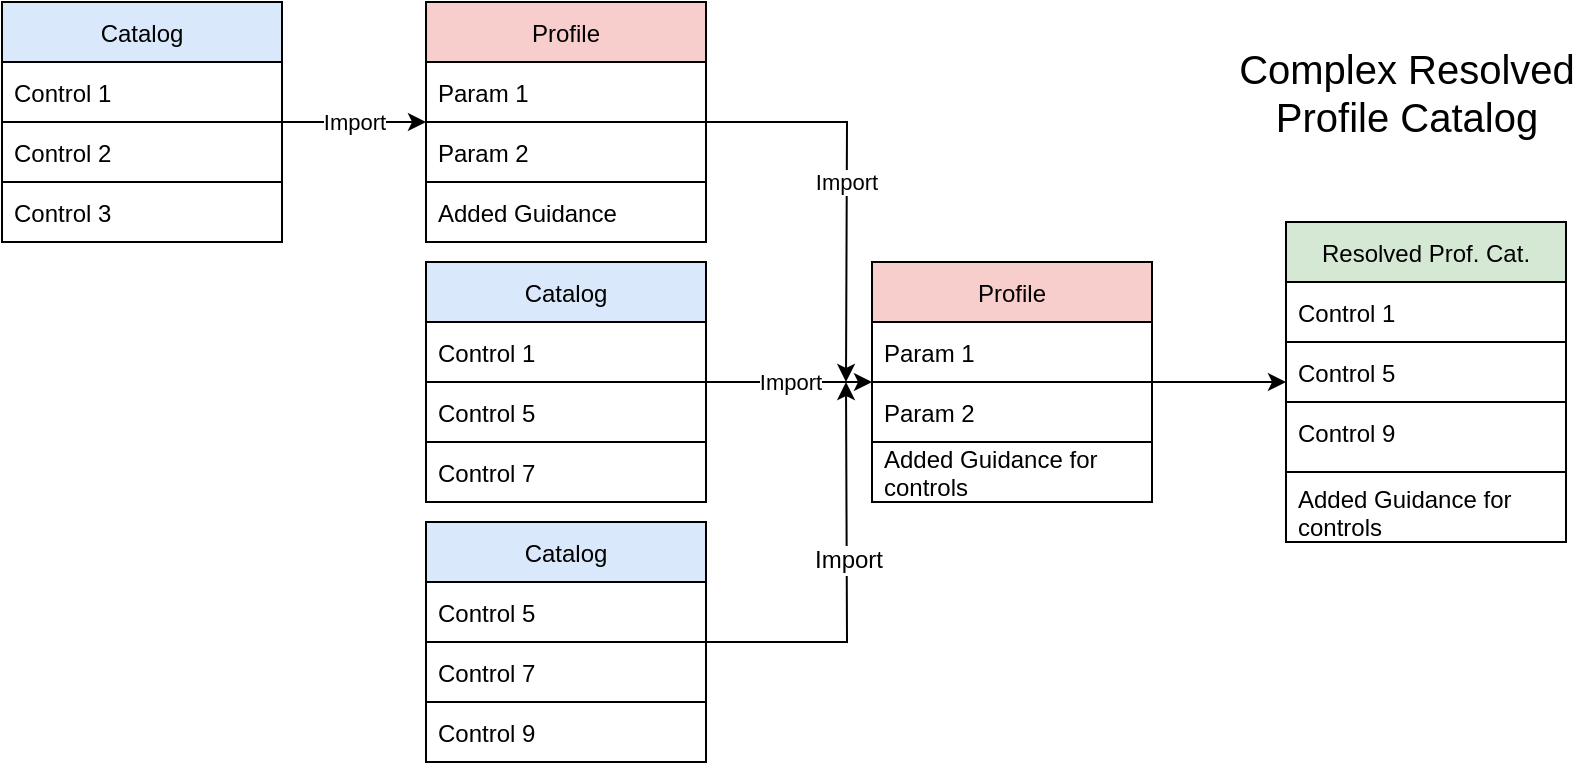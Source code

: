 <mxfile version="15.4.0" type="device"><diagram id="0IL5Hela0vqbwbp7OC4j" name="Page-1"><mxGraphModel dx="1088" dy="968" grid="1" gridSize="10" guides="1" tooltips="1" connect="1" arrows="1" fold="1" page="1" pageScale="1" pageWidth="850" pageHeight="1100" math="0" shadow="0"><root><mxCell id="0"/><mxCell id="1" parent="0"/><mxCell id="OHAkIiuO5vG4EDKMcC4A-1" value="Import" style="edgeStyle=orthogonalEdgeStyle;rounded=0;orthogonalLoop=1;jettySize=auto;html=1;" edge="1" parent="1" source="OHAkIiuO5vG4EDKMcC4A-2" target="OHAkIiuO5vG4EDKMcC4A-7"><mxGeometry relative="1" as="geometry"/></mxCell><mxCell id="OHAkIiuO5vG4EDKMcC4A-2" value="Catalog" style="swimlane;fontStyle=0;childLayout=stackLayout;horizontal=1;startSize=30;horizontalStack=0;resizeParent=1;resizeParentMax=0;resizeLast=0;collapsible=1;marginBottom=0;fillColor=#dae8fc;strokeColor=default;" vertex="1" parent="1"><mxGeometry x="230" y="510" width="140" height="120" as="geometry"/></mxCell><mxCell id="OHAkIiuO5vG4EDKMcC4A-3" value="Control 1" style="text;strokeColor=default;fillColor=none;align=left;verticalAlign=middle;spacingLeft=4;spacingRight=4;overflow=hidden;points=[[0,0.5],[1,0.5]];portConstraint=eastwest;rotatable=0;" vertex="1" parent="OHAkIiuO5vG4EDKMcC4A-2"><mxGeometry y="30" width="140" height="30" as="geometry"/></mxCell><mxCell id="OHAkIiuO5vG4EDKMcC4A-4" value="Control 5" style="text;strokeColor=default;fillColor=none;align=left;verticalAlign=middle;spacingLeft=4;spacingRight=4;overflow=hidden;points=[[0,0.5],[1,0.5]];portConstraint=eastwest;rotatable=0;" vertex="1" parent="OHAkIiuO5vG4EDKMcC4A-2"><mxGeometry y="60" width="140" height="30" as="geometry"/></mxCell><mxCell id="OHAkIiuO5vG4EDKMcC4A-5" value="Control 7" style="text;strokeColor=none;fillColor=none;align=left;verticalAlign=middle;spacingLeft=4;spacingRight=4;overflow=hidden;points=[[0,0.5],[1,0.5]];portConstraint=eastwest;rotatable=0;" vertex="1" parent="OHAkIiuO5vG4EDKMcC4A-2"><mxGeometry y="90" width="140" height="30" as="geometry"/></mxCell><mxCell id="OHAkIiuO5vG4EDKMcC4A-6" style="edgeStyle=orthogonalEdgeStyle;rounded=0;orthogonalLoop=1;jettySize=auto;html=1;" edge="1" parent="1" source="OHAkIiuO5vG4EDKMcC4A-7" target="OHAkIiuO5vG4EDKMcC4A-11"><mxGeometry relative="1" as="geometry"/></mxCell><mxCell id="OHAkIiuO5vG4EDKMcC4A-7" value="Profile" style="swimlane;fontStyle=0;childLayout=stackLayout;horizontal=1;startSize=30;horizontalStack=0;resizeParent=1;resizeParentMax=0;resizeLast=0;collapsible=1;marginBottom=0;strokeColor=#000000;fillColor=#f8cecc;" vertex="1" parent="1"><mxGeometry x="453" y="510" width="140" height="120" as="geometry"/></mxCell><mxCell id="OHAkIiuO5vG4EDKMcC4A-8" value="Param 1" style="text;strokeColor=none;fillColor=none;align=left;verticalAlign=middle;spacingLeft=4;spacingRight=4;overflow=hidden;points=[[0,0.5],[1,0.5]];portConstraint=eastwest;rotatable=0;" vertex="1" parent="OHAkIiuO5vG4EDKMcC4A-7"><mxGeometry y="30" width="140" height="30" as="geometry"/></mxCell><mxCell id="OHAkIiuO5vG4EDKMcC4A-9" value="Param 2" style="text;strokeColor=default;fillColor=none;align=left;verticalAlign=middle;spacingLeft=4;spacingRight=4;overflow=hidden;points=[[0,0.5],[1,0.5]];portConstraint=eastwest;rotatable=0;" vertex="1" parent="OHAkIiuO5vG4EDKMcC4A-7"><mxGeometry y="60" width="140" height="30" as="geometry"/></mxCell><mxCell id="OHAkIiuO5vG4EDKMcC4A-10" value="Added Guidance for&#10;controls" style="text;strokeColor=none;fillColor=none;align=left;verticalAlign=middle;spacingLeft=4;spacingRight=4;overflow=hidden;points=[[0,0.5],[1,0.5]];portConstraint=eastwest;rotatable=0;" vertex="1" parent="OHAkIiuO5vG4EDKMcC4A-7"><mxGeometry y="90" width="140" height="30" as="geometry"/></mxCell><mxCell id="OHAkIiuO5vG4EDKMcC4A-11" value="Resolved Prof. Cat." style="swimlane;fontStyle=0;childLayout=stackLayout;horizontal=1;startSize=30;horizontalStack=0;resizeParent=1;resizeParentMax=0;resizeLast=0;collapsible=1;marginBottom=0;strokeColor=#000000;fillColor=#d5e8d4;" vertex="1" parent="1"><mxGeometry x="660" y="490" width="140" height="160" as="geometry"/></mxCell><mxCell id="OHAkIiuO5vG4EDKMcC4A-12" value="Control 1" style="text;strokeColor=none;fillColor=none;align=left;verticalAlign=middle;spacingLeft=4;spacingRight=4;overflow=hidden;points=[[0,0.5],[1,0.5]];portConstraint=eastwest;rotatable=0;" vertex="1" parent="OHAkIiuO5vG4EDKMcC4A-11"><mxGeometry y="30" width="140" height="30" as="geometry"/></mxCell><mxCell id="OHAkIiuO5vG4EDKMcC4A-13" value="Control 5" style="text;strokeColor=default;fillColor=none;align=left;verticalAlign=middle;spacingLeft=4;spacingRight=4;overflow=hidden;points=[[0,0.5],[1,0.5]];portConstraint=eastwest;rotatable=0;" vertex="1" parent="OHAkIiuO5vG4EDKMcC4A-11"><mxGeometry y="60" width="140" height="30" as="geometry"/></mxCell><mxCell id="OHAkIiuO5vG4EDKMcC4A-14" value="Control 9" style="text;strokeColor=none;fillColor=none;align=left;verticalAlign=middle;spacingLeft=4;spacingRight=4;overflow=hidden;points=[[0,0.5],[1,0.5]];portConstraint=eastwest;rotatable=0;" vertex="1" parent="OHAkIiuO5vG4EDKMcC4A-11"><mxGeometry y="90" width="140" height="30" as="geometry"/></mxCell><mxCell id="OHAkIiuO5vG4EDKMcC4A-15" value="" style="line;strokeWidth=1;html=1;fontSize=20;" vertex="1" parent="OHAkIiuO5vG4EDKMcC4A-11"><mxGeometry y="120" width="140" height="10" as="geometry"/></mxCell><mxCell id="OHAkIiuO5vG4EDKMcC4A-16" value="Added Guidance for&#10;controls" style="text;strokeColor=none;fillColor=none;align=left;verticalAlign=middle;spacingLeft=4;spacingRight=4;overflow=hidden;points=[[0,0.5],[1,0.5]];portConstraint=eastwest;rotatable=0;" vertex="1" parent="OHAkIiuO5vG4EDKMcC4A-11"><mxGeometry y="130" width="140" height="30" as="geometry"/></mxCell><mxCell id="OHAkIiuO5vG4EDKMcC4A-17" style="edgeStyle=orthogonalEdgeStyle;rounded=0;orthogonalLoop=1;jettySize=auto;html=1;" edge="1" parent="1" source="OHAkIiuO5vG4EDKMcC4A-19"><mxGeometry relative="1" as="geometry"><mxPoint x="440" y="570.0" as="targetPoint"/></mxGeometry></mxCell><mxCell id="OHAkIiuO5vG4EDKMcC4A-18" value="Import" style="edgeLabel;html=1;align=center;verticalAlign=middle;resizable=0;points=[];fontSize=12;" vertex="1" connectable="0" parent="OHAkIiuO5vG4EDKMcC4A-17"><mxGeometry x="0.114" relative="1" as="geometry"><mxPoint as="offset"/></mxGeometry></mxCell><mxCell id="OHAkIiuO5vG4EDKMcC4A-19" value="Catalog" style="swimlane;fontStyle=0;childLayout=stackLayout;horizontal=1;startSize=30;horizontalStack=0;resizeParent=1;resizeParentMax=0;resizeLast=0;collapsible=1;marginBottom=0;fillColor=#dae8fc;strokeColor=#000000;" vertex="1" parent="1"><mxGeometry x="230" y="640" width="140" height="120" as="geometry"/></mxCell><mxCell id="OHAkIiuO5vG4EDKMcC4A-20" value="Control 5" style="text;strokeColor=none;fillColor=none;align=left;verticalAlign=middle;spacingLeft=4;spacingRight=4;overflow=hidden;points=[[0,0.5],[1,0.5]];portConstraint=eastwest;rotatable=0;" vertex="1" parent="OHAkIiuO5vG4EDKMcC4A-19"><mxGeometry y="30" width="140" height="30" as="geometry"/></mxCell><mxCell id="OHAkIiuO5vG4EDKMcC4A-21" value="Control 7" style="text;strokeColor=default;fillColor=none;align=left;verticalAlign=middle;spacingLeft=4;spacingRight=4;overflow=hidden;points=[[0,0.5],[1,0.5]];portConstraint=eastwest;rotatable=0;" vertex="1" parent="OHAkIiuO5vG4EDKMcC4A-19"><mxGeometry y="60" width="140" height="30" as="geometry"/></mxCell><mxCell id="OHAkIiuO5vG4EDKMcC4A-22" value="Control 9" style="text;strokeColor=none;fillColor=none;align=left;verticalAlign=middle;spacingLeft=4;spacingRight=4;overflow=hidden;points=[[0,0.5],[1,0.5]];portConstraint=eastwest;rotatable=0;" vertex="1" parent="OHAkIiuO5vG4EDKMcC4A-19"><mxGeometry y="90" width="140" height="30" as="geometry"/></mxCell><mxCell id="OHAkIiuO5vG4EDKMcC4A-23" value="Import" style="edgeStyle=orthogonalEdgeStyle;rounded=0;orthogonalLoop=1;jettySize=auto;html=1;" edge="1" parent="1" source="OHAkIiuO5vG4EDKMcC4A-24" target="OHAkIiuO5vG4EDKMcC4A-29"><mxGeometry relative="1" as="geometry"/></mxCell><mxCell id="OHAkIiuO5vG4EDKMcC4A-24" value="Catalog" style="swimlane;fontStyle=0;childLayout=stackLayout;horizontal=1;startSize=30;horizontalStack=0;resizeParent=1;resizeParentMax=0;resizeLast=0;collapsible=1;marginBottom=0;fillColor=#dae8fc;strokeColor=#000000;" vertex="1" parent="1"><mxGeometry x="18" y="380" width="140" height="120" as="geometry"/></mxCell><mxCell id="OHAkIiuO5vG4EDKMcC4A-25" value="Control 1" style="text;strokeColor=none;fillColor=none;align=left;verticalAlign=middle;spacingLeft=4;spacingRight=4;overflow=hidden;points=[[0,0.5],[1,0.5]];portConstraint=eastwest;rotatable=0;" vertex="1" parent="OHAkIiuO5vG4EDKMcC4A-24"><mxGeometry y="30" width="140" height="30" as="geometry"/></mxCell><mxCell id="OHAkIiuO5vG4EDKMcC4A-26" value="Control 2" style="text;strokeColor=default;fillColor=none;align=left;verticalAlign=middle;spacingLeft=4;spacingRight=4;overflow=hidden;points=[[0,0.5],[1,0.5]];portConstraint=eastwest;rotatable=0;" vertex="1" parent="OHAkIiuO5vG4EDKMcC4A-24"><mxGeometry y="60" width="140" height="30" as="geometry"/></mxCell><mxCell id="OHAkIiuO5vG4EDKMcC4A-27" value="Control 3" style="text;strokeColor=none;fillColor=none;align=left;verticalAlign=middle;spacingLeft=4;spacingRight=4;overflow=hidden;points=[[0,0.5],[1,0.5]];portConstraint=eastwest;rotatable=0;" vertex="1" parent="OHAkIiuO5vG4EDKMcC4A-24"><mxGeometry y="90" width="140" height="30" as="geometry"/></mxCell><mxCell id="OHAkIiuO5vG4EDKMcC4A-28" value="Import" style="edgeStyle=orthogonalEdgeStyle;rounded=0;orthogonalLoop=1;jettySize=auto;html=1;" edge="1" parent="1" source="OHAkIiuO5vG4EDKMcC4A-29"><mxGeometry relative="1" as="geometry"><mxPoint x="440" y="570.0" as="targetPoint"/></mxGeometry></mxCell><mxCell id="OHAkIiuO5vG4EDKMcC4A-29" value="Profile" style="swimlane;fontStyle=0;childLayout=stackLayout;horizontal=1;startSize=30;horizontalStack=0;resizeParent=1;resizeParentMax=0;resizeLast=0;collapsible=1;marginBottom=0;strokeColor=#000000;fillColor=#f8cecc;" vertex="1" parent="1"><mxGeometry x="230" y="380" width="140" height="120" as="geometry"/></mxCell><mxCell id="OHAkIiuO5vG4EDKMcC4A-30" value="Param 1" style="text;strokeColor=none;fillColor=none;align=left;verticalAlign=middle;spacingLeft=4;spacingRight=4;overflow=hidden;points=[[0,0.5],[1,0.5]];portConstraint=eastwest;rotatable=0;" vertex="1" parent="OHAkIiuO5vG4EDKMcC4A-29"><mxGeometry y="30" width="140" height="30" as="geometry"/></mxCell><mxCell id="OHAkIiuO5vG4EDKMcC4A-31" value="Param 2" style="text;strokeColor=default;fillColor=none;align=left;verticalAlign=middle;spacingLeft=4;spacingRight=4;overflow=hidden;points=[[0,0.5],[1,0.5]];portConstraint=eastwest;rotatable=0;" vertex="1" parent="OHAkIiuO5vG4EDKMcC4A-29"><mxGeometry y="60" width="140" height="30" as="geometry"/></mxCell><mxCell id="OHAkIiuO5vG4EDKMcC4A-32" value="Added Guidance" style="text;strokeColor=none;fillColor=none;align=left;verticalAlign=middle;spacingLeft=4;spacingRight=4;overflow=hidden;points=[[0,0.5],[1,0.5]];portConstraint=eastwest;rotatable=0;" vertex="1" parent="OHAkIiuO5vG4EDKMcC4A-29"><mxGeometry y="90" width="140" height="30" as="geometry"/></mxCell><mxCell id="OHAkIiuO5vG4EDKMcC4A-33" value="Complex Resolved&lt;br&gt;Profile Catalog" style="text;html=1;align=center;verticalAlign=middle;resizable=0;points=[];autosize=1;strokeColor=none;fillColor=none;fontSize=20;" vertex="1" parent="1"><mxGeometry x="630" y="400" width="180" height="50" as="geometry"/></mxCell></root></mxGraphModel></diagram></mxfile>